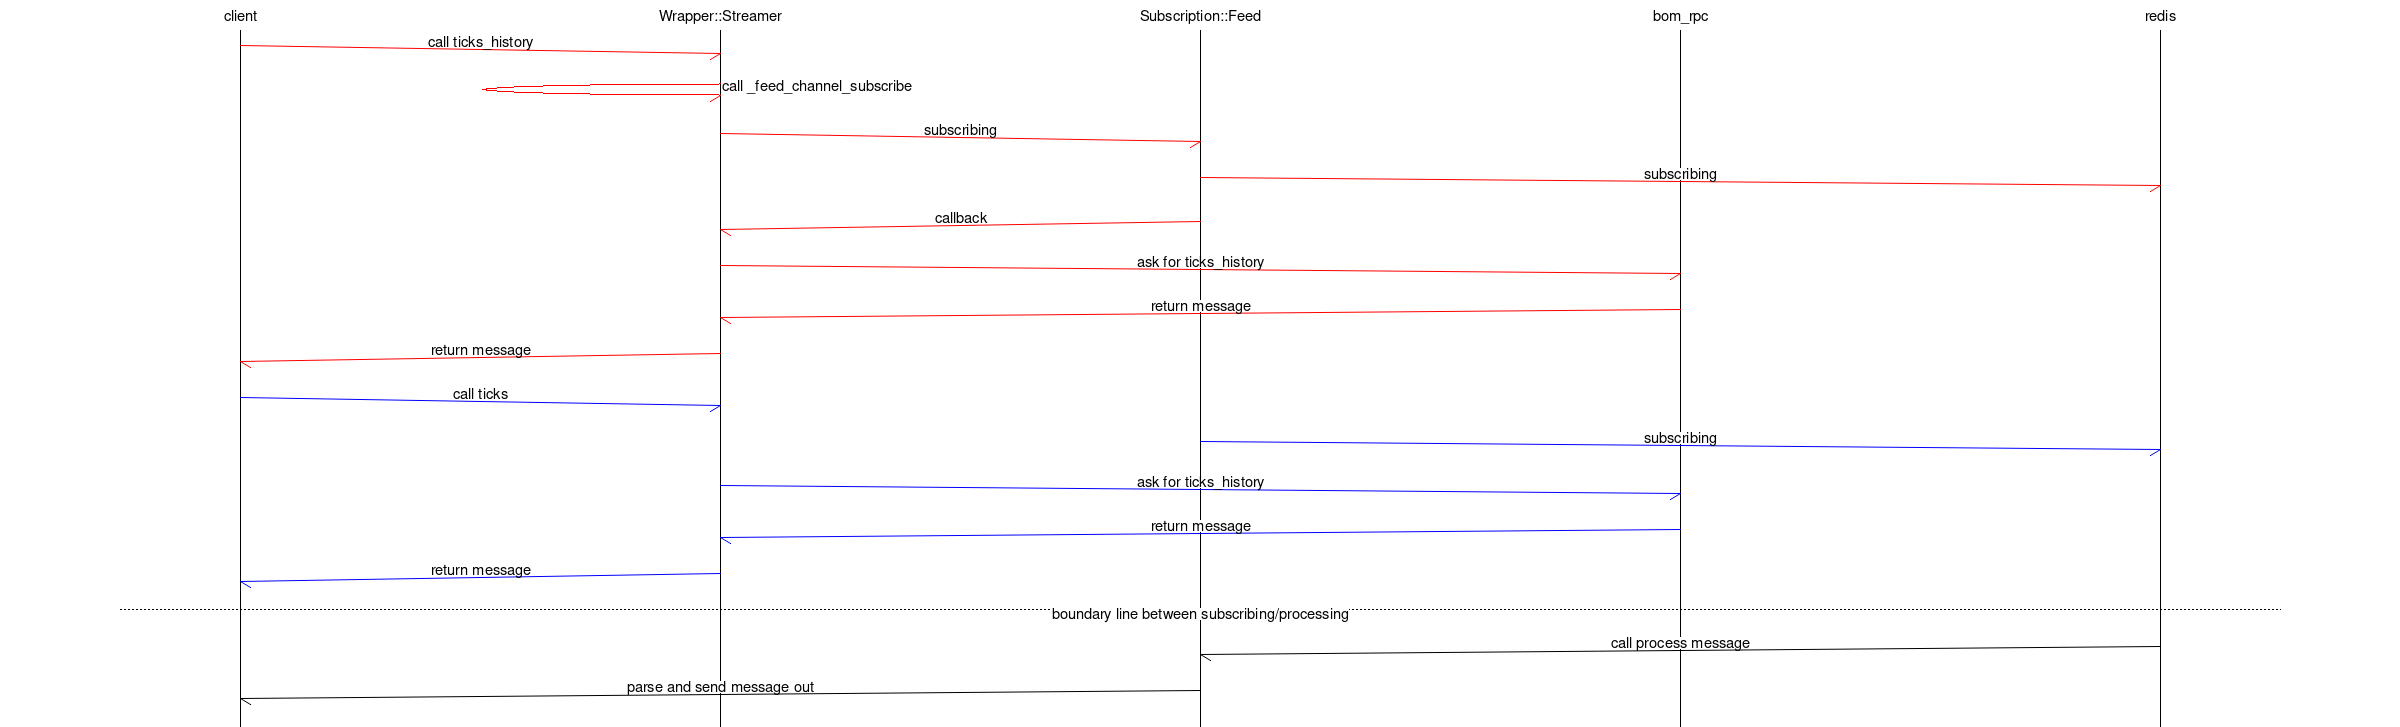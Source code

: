 msc{
    hscale=4,arcgradient = 8;

    client, streamer [label = "Wrapper::Streamer"], feed [label = "Subscription::Feed"], bom_rpc, redis;
    client -> streamer [label = "call ticks_history", linecolor="red"];
    streamer -> streamer [label = "call _feed_channel_subscribe", linecolor="red"];
    streamer -> feed [label = "subscribing", linecolor="red"];
    feed -> redis [label = "subscribing", linecolor="red"];
    feed -> streamer [label = "callback", linecolor="red"];
    streamer -> bom_rpc [label = "ask for ticks_history", linecolor="red"];
    bom_rpc -> streamer [label = "return message", linecolor="red"];
    streamer -> client [label = "return message", linecolor="red"];

    client -> streamer [label = "call ticks", linecolor="blue"];
    feed -> redis [label = "subscribing", linecolor="blue"];
    streamer -> bom_rpc [label = "ask for ticks_history", linecolor="blue"];
    bom_rpc -> streamer [label = "return message", linecolor="blue"];
    streamer -> client [label = "return message", linecolor="blue"];
    --- [label = "boundary line between subscribing/processing"];
    redis -> feed [label = "call process message"];
    feed -> client [label = "parse and send message out"];
}